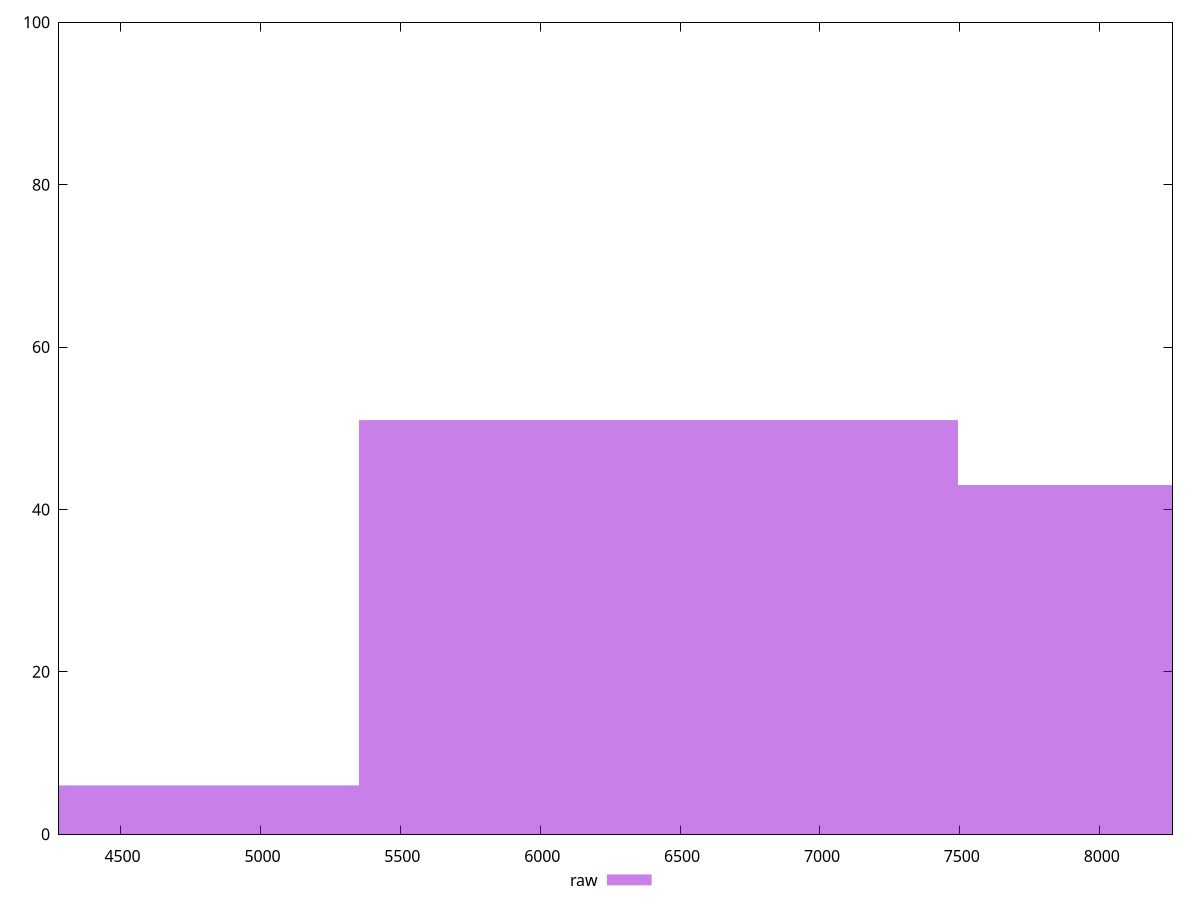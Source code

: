 reset

$raw <<EOF
6422.804751646347 51
8563.739668861796 43
4281.869834430898 6
EOF

set key outside below
set boxwidth 2140.934917215449
set xrange [4280:8260]
set yrange [0:100]
set trange [0:100]
set style fill transparent solid 0.5 noborder
set terminal svg size 640, 490 enhanced background rgb 'white'
set output "reprap/uses-http2/samples/pages+cached+noexternal+nomedia/raw/histogram.svg"

plot $raw title "raw" with boxes

reset
